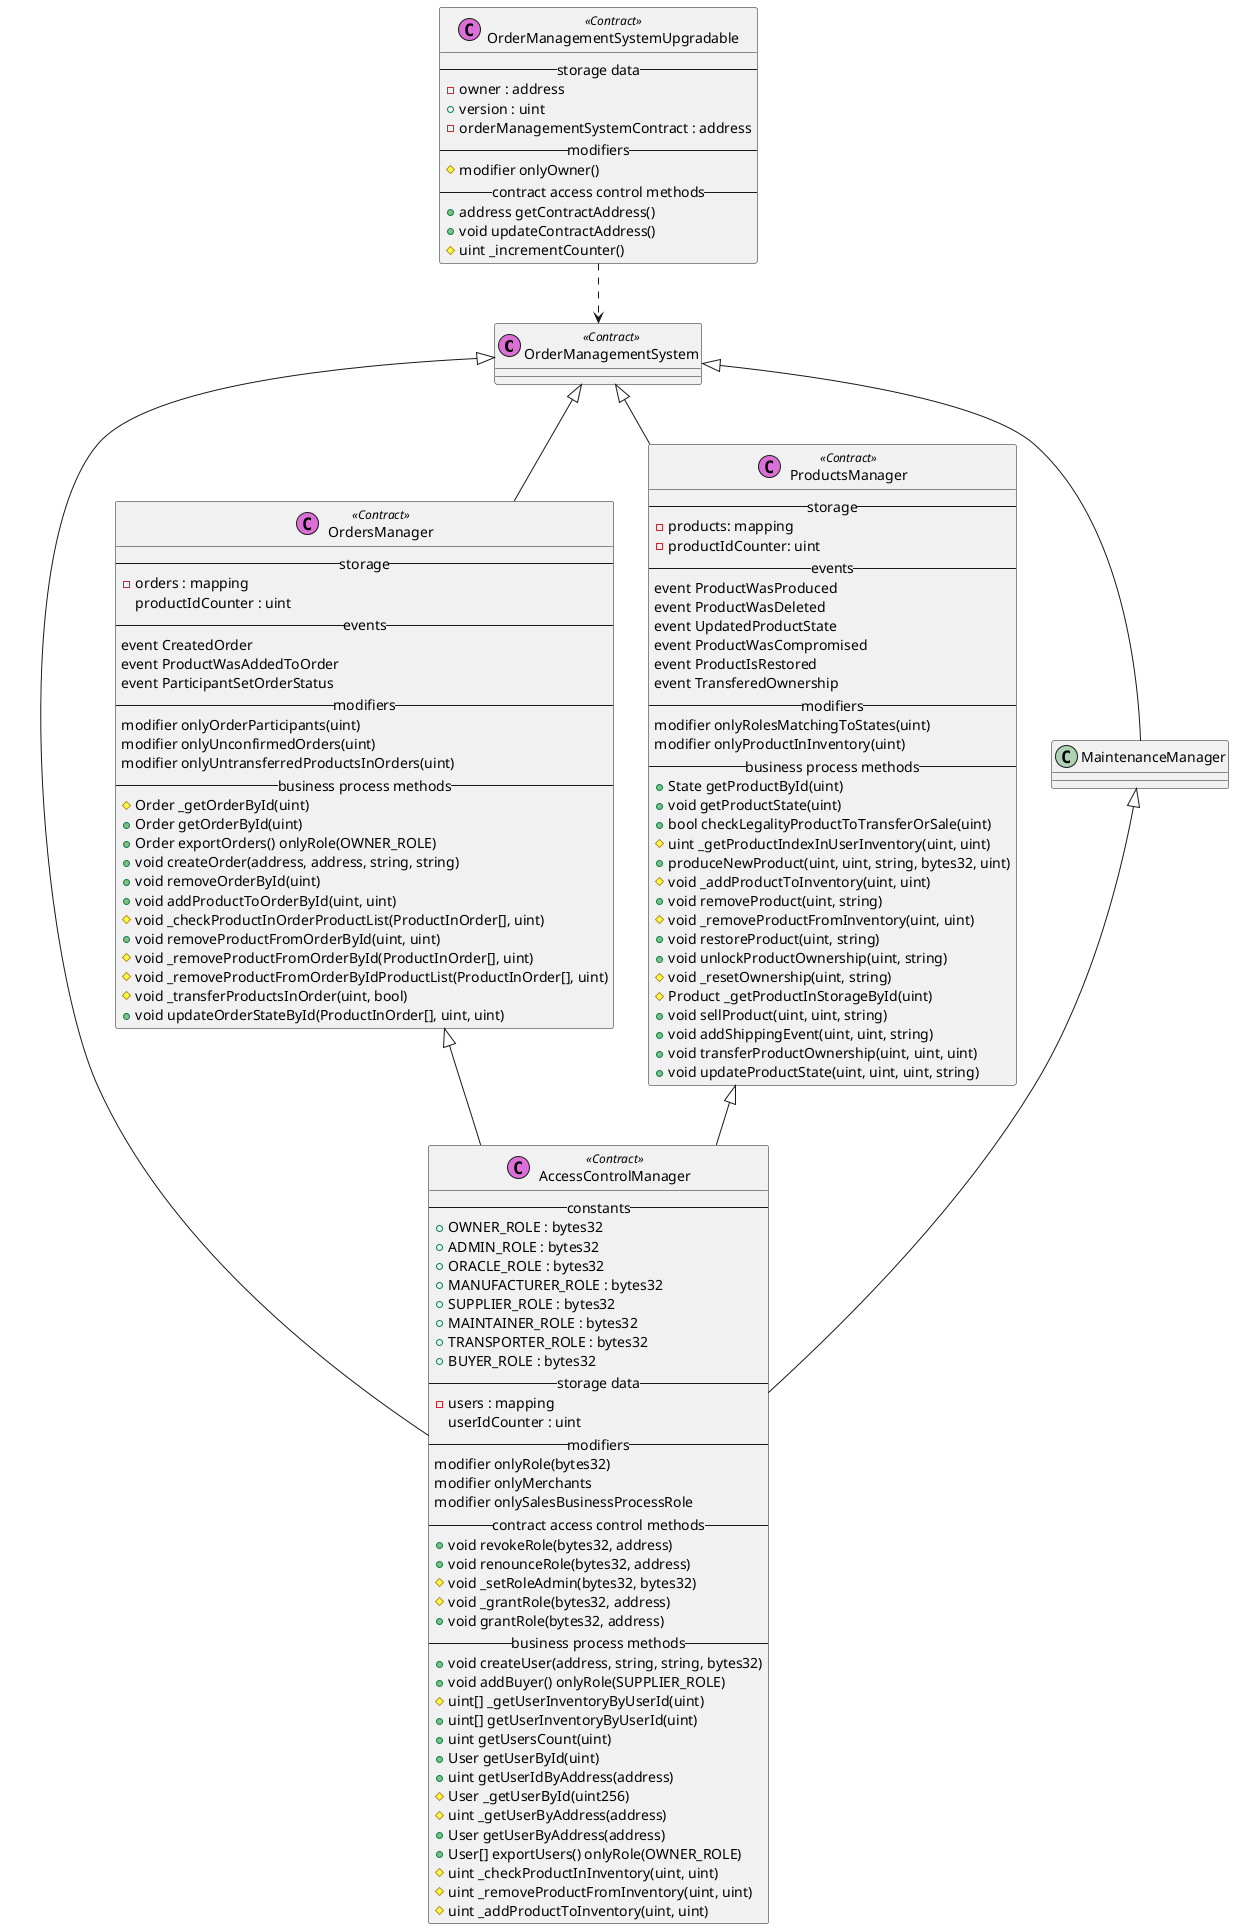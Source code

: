 @startuml "smart contracts classes"


' class OrderManagementSystem   as "Контракт: Система Управления Заказами"  {} 
' class OrderManagementSystem  << (C, Orchid) php >> {} 
class OrderManagementSystem  << (C, Orchid) Contract >>  {} 

class OrderManagementSystemUpgradable << (C, Orchid) Contract >> {
    -- storage data --
    - owner : address
    + version : uint
    - orderManagementSystemContract : address
    -- modifiers --
    # modifier onlyOwner()
    -- сontract access control methods --
    + address getContractAddress()
    + void updateContractAddress()
    # uint _incrementCounter()
}


class AccessControlManager << (C, Orchid) Contract >> {
    -- constants --
    + OWNER_ROLE : bytes32
    + ADMIN_ROLE : bytes32
    + ORACLE_ROLE : bytes32
    + MANUFACTURER_ROLE : bytes32
    + SUPPLIER_ROLE : bytes32
    + MAINTAINER_ROLE : bytes32
    + TRANSPORTER_ROLE : bytes32
    + BUYER_ROLE : bytes32
    -- storage data --
    - users : mapping
    userIdCounter : uint
    -- modifiers --
    modifier onlyRole(bytes32)
    modifier onlyMerchants
    modifier onlySalesBusinessProcessRole
    -- сontract access control methods --
    + void revokeRole(bytes32, address)
    + void renounceRole(bytes32, address)
    # void _setRoleAdmin(bytes32, bytes32)
    # void _grantRole(bytes32, address)
    + void grantRole(bytes32, address)
    -- business process methods --
    + void createUser(address, string, string, bytes32)
    + void addBuyer() onlyRole(SUPPLIER_ROLE)
    # uint[] _getUserInventoryByUserId(uint)
    + uint[] getUserInventoryByUserId(uint)
    + uint getUsersCount(uint)
    + User getUserById(uint)
    + uint getUserIdByAddress(address)
    # User _getUserById(uint256)
    # uint _getUserByAddress(address)
    + User getUserByAddress(address)
    + User[] exportUsers() onlyRole(OWNER_ROLE)
    # uint _checkProductInInventory(uint, uint)
    # uint _removeProductFromInventory(uint, uint)
    # uint _addProductToInventory(uint, uint)
}

class OrdersManager << (C, Orchid) Contract >> {
    -- storage --
    - orders : mapping
    productIdCounter : uint
    -- events --
    event CreatedOrder
    event ProductWasAddedToOrder
    event ParticipantSetOrderStatus
    -- modifiers --
    modifier onlyOrderParticipants(uint)
    modifier onlyUnconfirmedOrders(uint)
    modifier onlyUntransferredProductsInOrders(uint)
    -- business process methods --
    # Order _getOrderById(uint)
    + Order getOrderById(uint)
    + Order exportOrders() onlyRole(OWNER_ROLE)
    + void createOrder(address, address, string, string)
    + void removeOrderById(uint)
    + void addProductToOrderById(uint, uint)
    # void _checkProductInOrderProductList(ProductInOrder[], uint)
    + void removeProductFromOrderById(uint, uint)
    # void _removeProductFromOrderById(ProductInOrder[], uint)
    # void _removeProductFromOrderByIdProductList(ProductInOrder[], uint)
    # void _transferProductsInOrder(uint, bool)
    + void updateOrderStateById(ProductInOrder[], uint, uint)
}

class ProductsManager << (C, Orchid) Contract >> {
    -- storage --
    - products: mapping
    - productIdCounter: uint
    -- events --
    event ProductWasProduced
    event ProductWasDeleted
    event UpdatedProductState
    event ProductWasCompromised
    event ProductIsRestored
    event TransferedOwnership
    -- modifiers --
    modifier onlyRolesMatchingToStates(uint)
    modifier onlyProductInInventory(uint)
    -- business process methods --
    + State getProductById(uint)
    + void getProductState(uint)
    + bool checkLegalityProductToTransferOrSale(uint)
    # uint _getProductIndexInUserInventory(uint, uint)
    + produceNewProduct(uint, uint, string, bytes32, uint)
    # void _addProductToInventory(uint, uint)
    + void removeProduct(uint, string)
    # void _removeProductFromInventory(uint, uint)
    + void restoreProduct(uint, string)
    + void unlockProductOwnership(uint, string)
    # void _resetOwnership(uint, string)
    # Product _getProductInStorageById(uint)
    + void sellProduct(uint, uint, string)
    + void addShippingEvent(uint, uint, string)
    + void transferProductOwnership(uint, uint, uint)
    + void updateProductState(uint, uint, uint, string)
}



OrderManagementSystemUpgradable ..> OrderManagementSystem
OrderManagementSystem <|-- AccessControlManager
OrderManagementSystem <|-- MaintenanceManager
OrderManagementSystem <|-- OrdersManager
OrderManagementSystem <|-- ProductsManager

MaintenanceManager <|-- AccessControlManager
OrdersManager <|-- AccessControlManager
ProductsManager <|-- AccessControlManager





@enduml